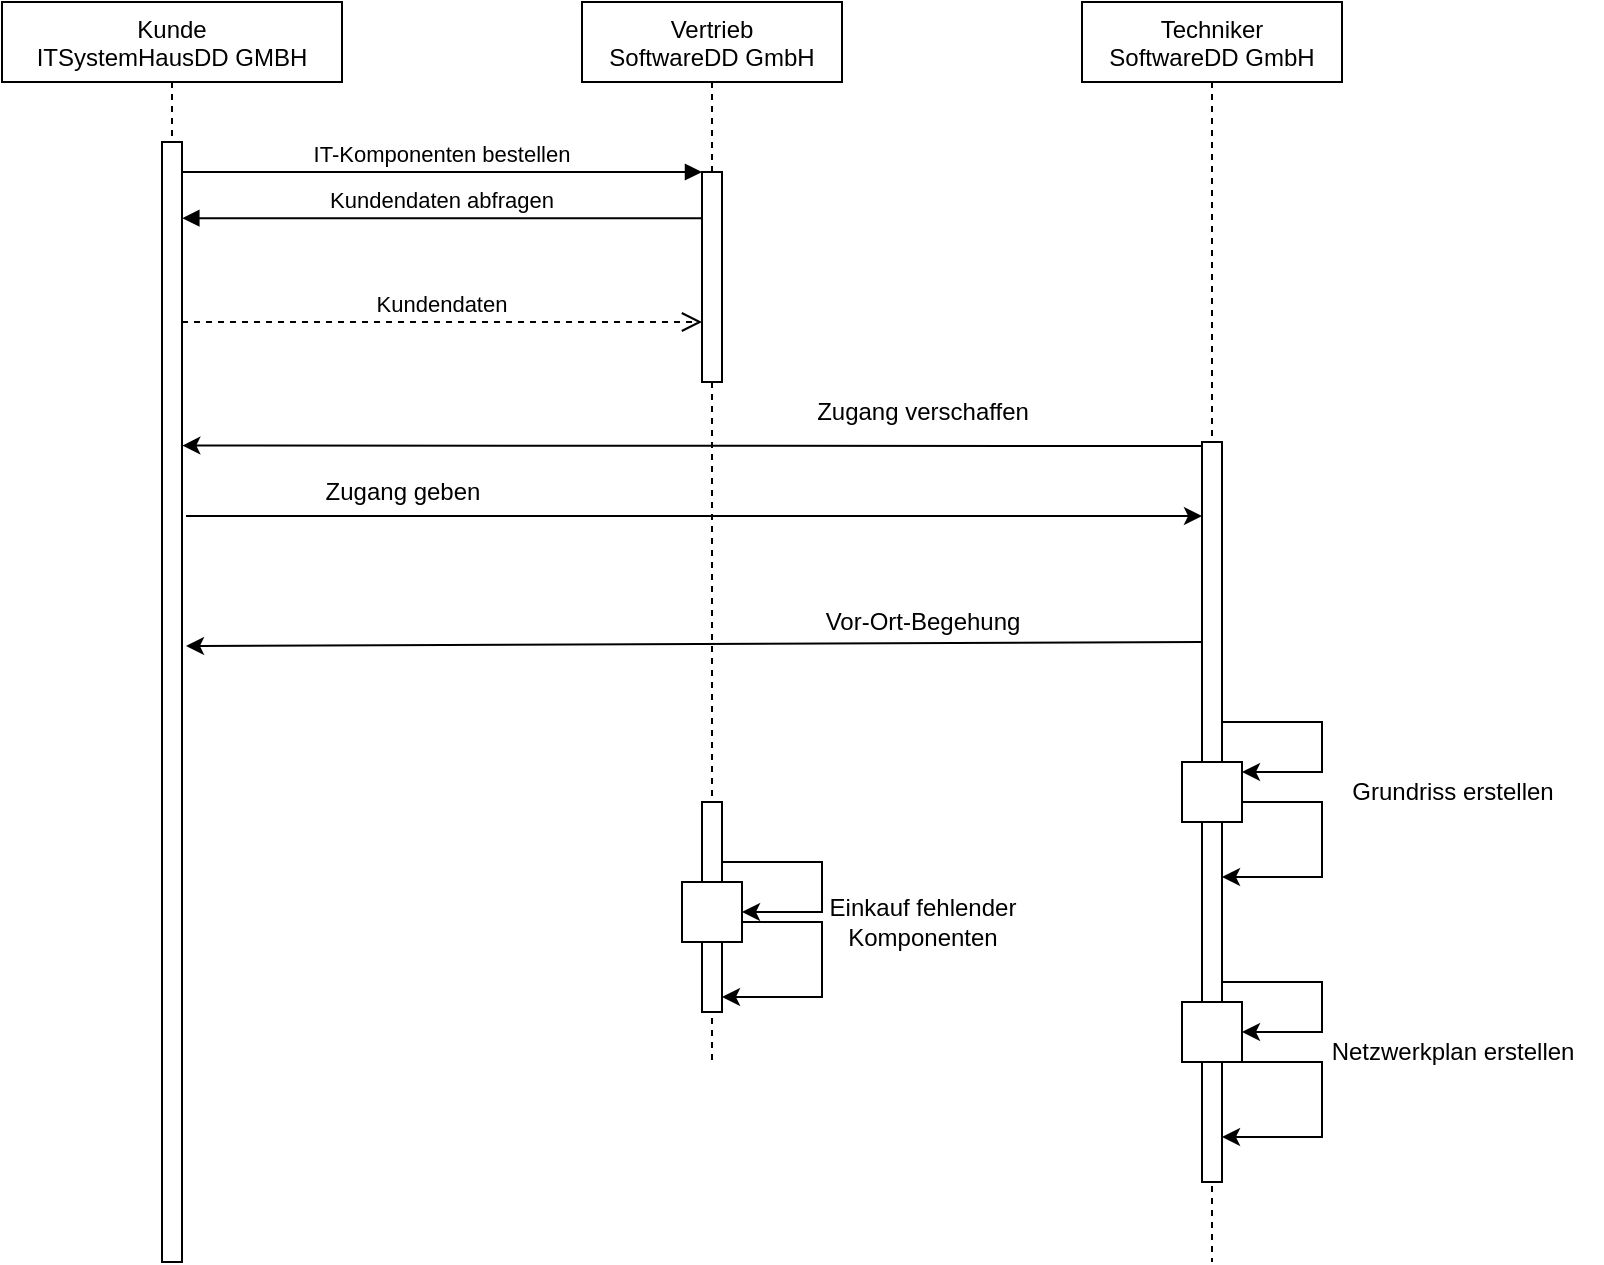 <mxfile version="20.6.0" type="device"><diagram id="kgpKYQtTHZ0yAKxKKP6v" name="Page-1"><mxGraphModel dx="1449" dy="780" grid="1" gridSize="10" guides="1" tooltips="1" connect="1" arrows="1" fold="1" page="1" pageScale="1" pageWidth="850" pageHeight="1100" math="0" shadow="0"><root><mxCell id="0"/><mxCell id="1" parent="0"/><mxCell id="3nuBFxr9cyL0pnOWT2aG-1" value="Kunde&#xA;ITSystemHausDD GMBH" style="shape=umlLifeline;perimeter=lifelinePerimeter;container=1;collapsible=0;recursiveResize=0;rounded=0;shadow=0;strokeWidth=1;" parent="1" vertex="1"><mxGeometry x="50" y="80" width="170" height="630" as="geometry"/></mxCell><mxCell id="3nuBFxr9cyL0pnOWT2aG-2" value="" style="points=[];perimeter=orthogonalPerimeter;rounded=0;shadow=0;strokeWidth=1;" parent="3nuBFxr9cyL0pnOWT2aG-1" vertex="1"><mxGeometry x="80" y="70" width="10" height="560" as="geometry"/></mxCell><mxCell id="3nuBFxr9cyL0pnOWT2aG-5" value="Vertrieb&#xA;SoftwareDD GmbH" style="shape=umlLifeline;perimeter=lifelinePerimeter;container=1;collapsible=0;recursiveResize=0;rounded=0;shadow=0;strokeWidth=1;" parent="1" vertex="1"><mxGeometry x="340" y="80" width="130" height="530" as="geometry"/></mxCell><mxCell id="3nuBFxr9cyL0pnOWT2aG-6" value="" style="points=[];perimeter=orthogonalPerimeter;rounded=0;shadow=0;strokeWidth=1;" parent="3nuBFxr9cyL0pnOWT2aG-5" vertex="1"><mxGeometry x="60" y="85" width="10" height="105" as="geometry"/></mxCell><mxCell id="j1ZF5A_VLrNj6yt2Z1gb-19" value="" style="points=[];perimeter=orthogonalPerimeter;rounded=0;shadow=0;strokeWidth=1;" vertex="1" parent="3nuBFxr9cyL0pnOWT2aG-5"><mxGeometry x="60" y="400" width="10" height="105" as="geometry"/></mxCell><mxCell id="j1ZF5A_VLrNj6yt2Z1gb-23" value="" style="whiteSpace=wrap;html=1;aspect=fixed;" vertex="1" parent="3nuBFxr9cyL0pnOWT2aG-5"><mxGeometry x="50" y="440" width="30" height="30" as="geometry"/></mxCell><mxCell id="j1ZF5A_VLrNj6yt2Z1gb-35" value="" style="endArrow=classic;html=1;rounded=0;entryX=1;entryY=0.25;entryDx=0;entryDy=0;" edge="1" parent="3nuBFxr9cyL0pnOWT2aG-5"><mxGeometry width="50" height="50" relative="1" as="geometry"><mxPoint x="70" y="430" as="sourcePoint"/><mxPoint x="80" y="455" as="targetPoint"/><Array as="points"><mxPoint x="120" y="430"/><mxPoint x="120" y="455"/></Array></mxGeometry></mxCell><mxCell id="3nuBFxr9cyL0pnOWT2aG-8" value="IT-Komponenten bestellen" style="verticalAlign=bottom;endArrow=block;entryX=0;entryY=0;shadow=0;strokeWidth=1;" parent="1" source="3nuBFxr9cyL0pnOWT2aG-2" target="3nuBFxr9cyL0pnOWT2aG-6" edge="1"><mxGeometry relative="1" as="geometry"><mxPoint x="275" y="160" as="sourcePoint"/></mxGeometry></mxCell><mxCell id="3nuBFxr9cyL0pnOWT2aG-9" value="Kundendaten abfragen" style="verticalAlign=bottom;endArrow=block;entryX=1.017;entryY=0.068;shadow=0;strokeWidth=1;entryDx=0;entryDy=0;entryPerimeter=0;" parent="1" source="3nuBFxr9cyL0pnOWT2aG-6" target="3nuBFxr9cyL0pnOWT2aG-2" edge="1"><mxGeometry relative="1" as="geometry"><mxPoint x="240" y="200" as="sourcePoint"/><mxPoint x="147.5" y="190" as="targetPoint"/></mxGeometry></mxCell><mxCell id="j1ZF5A_VLrNj6yt2Z1gb-3" value="Techniker&#xA;SoftwareDD GmbH" style="shape=umlLifeline;perimeter=lifelinePerimeter;container=1;collapsible=0;recursiveResize=0;rounded=0;shadow=0;strokeWidth=1;" vertex="1" parent="1"><mxGeometry x="590" y="80" width="130" height="630" as="geometry"/></mxCell><mxCell id="j1ZF5A_VLrNj6yt2Z1gb-4" value="" style="points=[];perimeter=orthogonalPerimeter;rounded=0;shadow=0;strokeWidth=1;" vertex="1" parent="j1ZF5A_VLrNj6yt2Z1gb-3"><mxGeometry x="60" y="220" width="10" height="370" as="geometry"/></mxCell><mxCell id="j1ZF5A_VLrNj6yt2Z1gb-27" value="" style="edgeStyle=orthogonalEdgeStyle;rounded=0;orthogonalLoop=1;jettySize=auto;html=1;entryX=1;entryY=0.848;entryDx=0;entryDy=0;entryPerimeter=0;" edge="1" parent="j1ZF5A_VLrNj6yt2Z1gb-3"><mxGeometry relative="1" as="geometry"><mxPoint x="80" y="400" as="sourcePoint"/><mxPoint x="70" y="436.54" as="targetPoint"/><Array as="points"><mxPoint x="120" y="400.5"/><mxPoint x="120" y="437.5"/></Array></mxGeometry></mxCell><mxCell id="j1ZF5A_VLrNj6yt2Z1gb-28" value="" style="whiteSpace=wrap;html=1;aspect=fixed;" vertex="1" parent="j1ZF5A_VLrNj6yt2Z1gb-3"><mxGeometry x="50" y="380" width="30" height="30" as="geometry"/></mxCell><mxCell id="j1ZF5A_VLrNj6yt2Z1gb-29" value="" style="endArrow=classic;html=1;rounded=0;entryX=1;entryY=0.25;entryDx=0;entryDy=0;" edge="1" parent="j1ZF5A_VLrNj6yt2Z1gb-3"><mxGeometry width="50" height="50" relative="1" as="geometry"><mxPoint x="70" y="360" as="sourcePoint"/><mxPoint x="80" y="385" as="targetPoint"/><Array as="points"><mxPoint x="120" y="360"/><mxPoint x="120" y="385"/></Array></mxGeometry></mxCell><mxCell id="j1ZF5A_VLrNj6yt2Z1gb-38" value="" style="whiteSpace=wrap;html=1;aspect=fixed;" vertex="1" parent="j1ZF5A_VLrNj6yt2Z1gb-3"><mxGeometry x="50" y="500" width="30" height="30" as="geometry"/></mxCell><mxCell id="j1ZF5A_VLrNj6yt2Z1gb-40" value="" style="endArrow=classic;html=1;rounded=0;entryX=1;entryY=0.25;entryDx=0;entryDy=0;" edge="1" parent="j1ZF5A_VLrNj6yt2Z1gb-3"><mxGeometry width="50" height="50" relative="1" as="geometry"><mxPoint x="70" y="490" as="sourcePoint"/><mxPoint x="80" y="515" as="targetPoint"/><Array as="points"><mxPoint x="120" y="490"/><mxPoint x="120" y="515"/></Array></mxGeometry></mxCell><mxCell id="j1ZF5A_VLrNj6yt2Z1gb-41" value="" style="edgeStyle=orthogonalEdgeStyle;rounded=0;orthogonalLoop=1;jettySize=auto;html=1;entryX=1;entryY=0.848;entryDx=0;entryDy=0;entryPerimeter=0;" edge="1" parent="j1ZF5A_VLrNj6yt2Z1gb-3"><mxGeometry relative="1" as="geometry"><mxPoint x="80" y="530" as="sourcePoint"/><mxPoint x="70" y="566.54" as="targetPoint"/><Array as="points"><mxPoint x="120" y="530.5"/><mxPoint x="120" y="567.5"/></Array></mxGeometry></mxCell><mxCell id="3nuBFxr9cyL0pnOWT2aG-10" value="Kundendaten" style="verticalAlign=bottom;endArrow=open;dashed=1;endSize=8;shadow=0;strokeWidth=1;" parent="1" source="3nuBFxr9cyL0pnOWT2aG-2" target="3nuBFxr9cyL0pnOWT2aG-6" edge="1"><mxGeometry relative="1" as="geometry"><mxPoint x="240" y="257" as="targetPoint"/><mxPoint x="147.5" y="218.5" as="sourcePoint"/><Array as="points"><mxPoint x="270" y="240"/></Array><mxPoint as="offset"/></mxGeometry></mxCell><mxCell id="j1ZF5A_VLrNj6yt2Z1gb-13" value="" style="endArrow=classic;html=1;rounded=0;entryX=1.017;entryY=0.271;entryDx=0;entryDy=0;entryPerimeter=0;" edge="1" parent="1" target="3nuBFxr9cyL0pnOWT2aG-2"><mxGeometry width="50" height="50" relative="1" as="geometry"><mxPoint x="650" y="302" as="sourcePoint"/><mxPoint x="540" y="370" as="targetPoint"/></mxGeometry></mxCell><mxCell id="j1ZF5A_VLrNj6yt2Z1gb-18" value="Grundriss erstellen" style="text;html=1;align=center;verticalAlign=middle;resizable=0;points=[];autosize=1;strokeColor=none;fillColor=none;" vertex="1" parent="1"><mxGeometry x="710" y="460" width="130" height="30" as="geometry"/></mxCell><mxCell id="j1ZF5A_VLrNj6yt2Z1gb-21" value="&lt;div&gt;Einkauf fehlender &lt;br&gt;&lt;/div&gt;&lt;div&gt;Komponenten&lt;/div&gt;" style="text;html=1;align=center;verticalAlign=middle;resizable=0;points=[];autosize=1;strokeColor=none;fillColor=none;" vertex="1" parent="1"><mxGeometry x="450" y="520" width="120" height="40" as="geometry"/></mxCell><mxCell id="j1ZF5A_VLrNj6yt2Z1gb-30" value="Zugang verschaffen" style="text;html=1;align=center;verticalAlign=middle;resizable=0;points=[];autosize=1;strokeColor=none;fillColor=none;" vertex="1" parent="1"><mxGeometry x="445" y="270" width="130" height="30" as="geometry"/></mxCell><mxCell id="j1ZF5A_VLrNj6yt2Z1gb-31" value="" style="endArrow=classic;html=1;rounded=0;exitX=1.2;exitY=0.334;exitDx=0;exitDy=0;exitPerimeter=0;" edge="1" parent="1" source="3nuBFxr9cyL0pnOWT2aG-2"><mxGeometry width="50" height="50" relative="1" as="geometry"><mxPoint x="360" y="290" as="sourcePoint"/><mxPoint x="650" y="337" as="targetPoint"/></mxGeometry></mxCell><mxCell id="j1ZF5A_VLrNj6yt2Z1gb-32" value="Zugang geben" style="text;html=1;align=center;verticalAlign=middle;resizable=0;points=[];autosize=1;strokeColor=none;fillColor=none;" vertex="1" parent="1"><mxGeometry x="200" y="310" width="100" height="30" as="geometry"/></mxCell><mxCell id="j1ZF5A_VLrNj6yt2Z1gb-34" value="" style="endArrow=classic;html=1;rounded=0;entryX=1.2;entryY=0.45;entryDx=0;entryDy=0;entryPerimeter=0;" edge="1" parent="1" target="3nuBFxr9cyL0pnOWT2aG-2"><mxGeometry width="50" height="50" relative="1" as="geometry"><mxPoint x="650" y="400" as="sourcePoint"/><mxPoint x="360" y="310" as="targetPoint"/></mxGeometry></mxCell><mxCell id="j1ZF5A_VLrNj6yt2Z1gb-36" value="" style="edgeStyle=orthogonalEdgeStyle;rounded=0;orthogonalLoop=1;jettySize=auto;html=1;entryX=1;entryY=0.848;entryDx=0;entryDy=0;entryPerimeter=0;" edge="1" parent="1"><mxGeometry relative="1" as="geometry"><mxPoint x="420" y="540" as="sourcePoint"/><mxPoint x="410" y="576.54" as="targetPoint"/><Array as="points"><mxPoint x="460" y="540.5"/><mxPoint x="460" y="577.5"/></Array></mxGeometry></mxCell><mxCell id="j1ZF5A_VLrNj6yt2Z1gb-37" value="Vor-Ort-Begehung" style="text;html=1;align=center;verticalAlign=middle;resizable=0;points=[];autosize=1;strokeColor=none;fillColor=none;" vertex="1" parent="1"><mxGeometry x="450" y="375" width="120" height="30" as="geometry"/></mxCell><mxCell id="j1ZF5A_VLrNj6yt2Z1gb-42" value="Netzwerkplan erstellen" style="text;html=1;align=center;verticalAlign=middle;resizable=0;points=[];autosize=1;strokeColor=none;fillColor=none;" vertex="1" parent="1"><mxGeometry x="700" y="590" width="150" height="30" as="geometry"/></mxCell></root></mxGraphModel></diagram></mxfile>